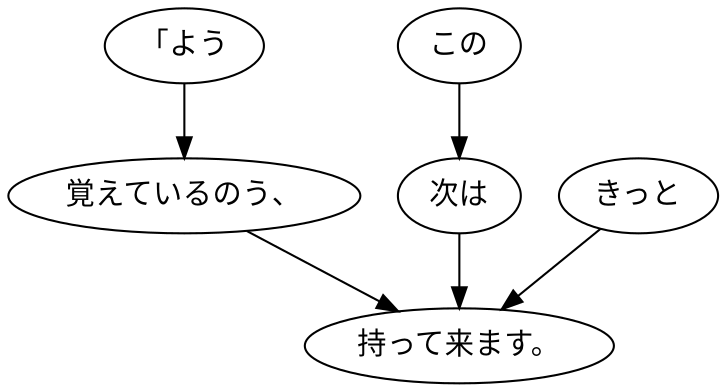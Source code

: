 digraph graph2978 {
	node0 [label="「よう"];
	node1 [label="覚えているのう、"];
	node2 [label="この"];
	node3 [label="次は"];
	node4 [label="きっと"];
	node5 [label="持って来ます。"];
	node0 -> node1;
	node1 -> node5;
	node2 -> node3;
	node3 -> node5;
	node4 -> node5;
}
